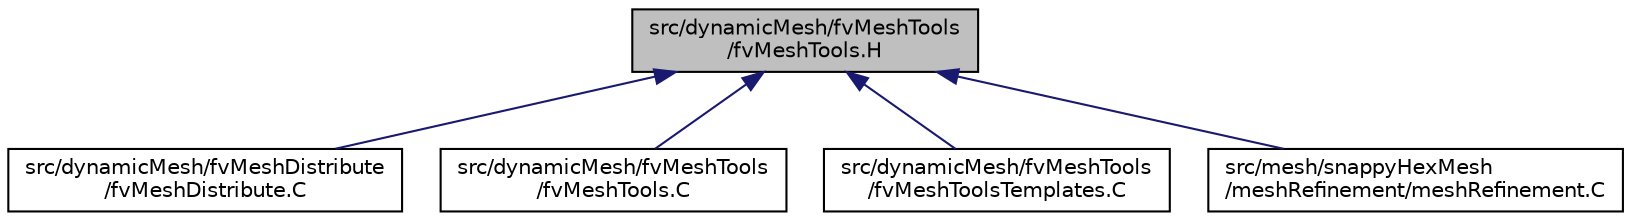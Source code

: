 digraph "src/dynamicMesh/fvMeshTools/fvMeshTools.H"
{
  bgcolor="transparent";
  edge [fontname="Helvetica",fontsize="10",labelfontname="Helvetica",labelfontsize="10"];
  node [fontname="Helvetica",fontsize="10",shape=record];
  Node283 [label="src/dynamicMesh/fvMeshTools\l/fvMeshTools.H",height=0.2,width=0.4,color="black", fillcolor="grey75", style="filled", fontcolor="black"];
  Node283 -> Node284 [dir="back",color="midnightblue",fontsize="10",style="solid",fontname="Helvetica"];
  Node284 [label="src/dynamicMesh/fvMeshDistribute\l/fvMeshDistribute.C",height=0.2,width=0.4,color="black",URL="$a00416.html"];
  Node283 -> Node285 [dir="back",color="midnightblue",fontsize="10",style="solid",fontname="Helvetica"];
  Node285 [label="src/dynamicMesh/fvMeshTools\l/fvMeshTools.C",height=0.2,width=0.4,color="black",URL="$a00434.html"];
  Node283 -> Node286 [dir="back",color="midnightblue",fontsize="10",style="solid",fontname="Helvetica"];
  Node286 [label="src/dynamicMesh/fvMeshTools\l/fvMeshToolsTemplates.C",height=0.2,width=0.4,color="black",URL="$a00440.html"];
  Node283 -> Node287 [dir="back",color="midnightblue",fontsize="10",style="solid",fontname="Helvetica"];
  Node287 [label="src/mesh/snappyHexMesh\l/meshRefinement/meshRefinement.C",height=0.2,width=0.4,color="black",URL="$a07733.html"];
}
